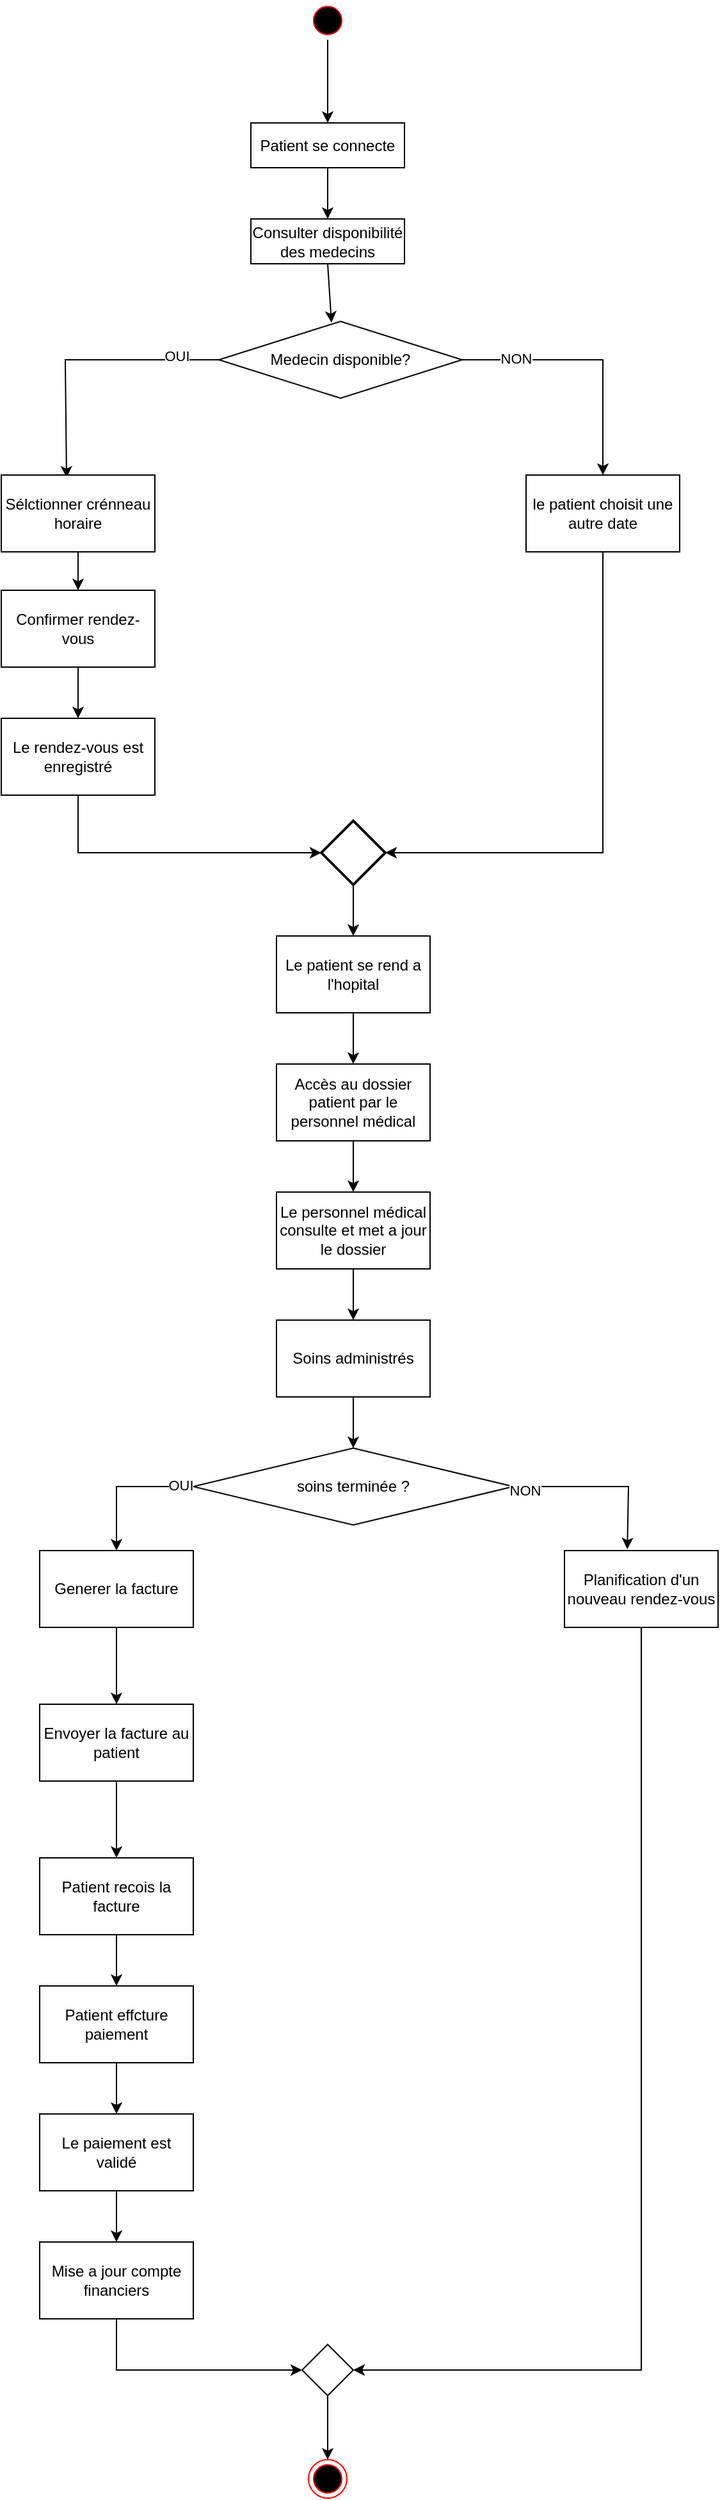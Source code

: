 <mxfile version="24.7.17">
  <diagram name="Page-1" id="GZgtaJvohxDp8lhhSS_S">
    <mxGraphModel dx="1467" dy="723" grid="1" gridSize="10" guides="1" tooltips="1" connect="1" arrows="1" fold="1" page="1" pageScale="1" pageWidth="827" pageHeight="1169" math="0" shadow="0">
      <root>
        <mxCell id="0" />
        <mxCell id="1" parent="0" />
        <mxCell id="eSmLKG9DAwGzTFis2q2t-7" value="" style="edgeStyle=orthogonalEdgeStyle;rounded=0;orthogonalLoop=1;jettySize=auto;html=1;" edge="1" parent="1" source="eSmLKG9DAwGzTFis2q2t-2" target="eSmLKG9DAwGzTFis2q2t-6">
          <mxGeometry relative="1" as="geometry" />
        </mxCell>
        <mxCell id="eSmLKG9DAwGzTFis2q2t-2" value="" style="ellipse;html=1;shape=startState;fillColor=#000000;strokeColor=#ff0000;" vertex="1" parent="1">
          <mxGeometry x="430" y="30" width="30" height="30" as="geometry" />
        </mxCell>
        <mxCell id="eSmLKG9DAwGzTFis2q2t-10" value="" style="edgeStyle=orthogonalEdgeStyle;rounded=0;orthogonalLoop=1;jettySize=auto;html=1;" edge="1" parent="1" source="eSmLKG9DAwGzTFis2q2t-6" target="eSmLKG9DAwGzTFis2q2t-9">
          <mxGeometry relative="1" as="geometry" />
        </mxCell>
        <mxCell id="eSmLKG9DAwGzTFis2q2t-6" value="Patient se connecte" style="whiteSpace=wrap;html=1;fillColor=#FFFFFF;strokeColor=#000000;" vertex="1" parent="1">
          <mxGeometry x="385" y="125" width="120" height="35" as="geometry" />
        </mxCell>
        <mxCell id="eSmLKG9DAwGzTFis2q2t-9" value="Consulter disponibilité des medecins" style="whiteSpace=wrap;html=1;fillColor=#FFFFFF;strokeColor=#000000;" vertex="1" parent="1">
          <mxGeometry x="385" y="200" width="120" height="35" as="geometry" />
        </mxCell>
        <mxCell id="eSmLKG9DAwGzTFis2q2t-12" value="Medecin disponible?" style="rhombus;whiteSpace=wrap;html=1;" vertex="1" parent="1">
          <mxGeometry x="360" y="280" width="190" height="60" as="geometry" />
        </mxCell>
        <mxCell id="eSmLKG9DAwGzTFis2q2t-13" value="" style="endArrow=classic;html=1;rounded=0;entryX=0.463;entryY=0.017;entryDx=0;entryDy=0;entryPerimeter=0;exitX=0.5;exitY=1;exitDx=0;exitDy=0;" edge="1" parent="1" source="eSmLKG9DAwGzTFis2q2t-9" target="eSmLKG9DAwGzTFis2q2t-12">
          <mxGeometry width="50" height="50" relative="1" as="geometry">
            <mxPoint x="448" y="240" as="sourcePoint" />
            <mxPoint x="300" y="240" as="targetPoint" />
          </mxGeometry>
        </mxCell>
        <mxCell id="eSmLKG9DAwGzTFis2q2t-14" value="" style="endArrow=classic;html=1;rounded=0;exitX=0;exitY=0.5;exitDx=0;exitDy=0;entryX=0.425;entryY=0.033;entryDx=0;entryDy=0;entryPerimeter=0;" edge="1" parent="1" source="eSmLKG9DAwGzTFis2q2t-12" target="eSmLKG9DAwGzTFis2q2t-16">
          <mxGeometry width="50" height="50" relative="1" as="geometry">
            <mxPoint x="260" y="320" as="sourcePoint" />
            <mxPoint x="240" y="400" as="targetPoint" />
            <Array as="points">
              <mxPoint x="240" y="310" />
            </Array>
          </mxGeometry>
        </mxCell>
        <mxCell id="eSmLKG9DAwGzTFis2q2t-51" value="OUI" style="edgeLabel;html=1;align=center;verticalAlign=middle;resizable=0;points=[];" vertex="1" connectable="0" parent="eSmLKG9DAwGzTFis2q2t-14">
          <mxGeometry x="-0.682" y="-3" relative="1" as="geometry">
            <mxPoint as="offset" />
          </mxGeometry>
        </mxCell>
        <mxCell id="eSmLKG9DAwGzTFis2q2t-15" value="" style="endArrow=classic;html=1;rounded=0;entryX=0.5;entryY=0;entryDx=0;entryDy=0;" edge="1" parent="1" target="eSmLKG9DAwGzTFis2q2t-17">
          <mxGeometry width="50" height="50" relative="1" as="geometry">
            <mxPoint x="550" y="310" as="sourcePoint" />
            <mxPoint x="680" y="400" as="targetPoint" />
            <Array as="points">
              <mxPoint x="660" y="310" />
            </Array>
          </mxGeometry>
        </mxCell>
        <mxCell id="eSmLKG9DAwGzTFis2q2t-52" value="NON" style="edgeLabel;html=1;align=center;verticalAlign=middle;resizable=0;points=[];" vertex="1" connectable="0" parent="eSmLKG9DAwGzTFis2q2t-15">
          <mxGeometry x="-0.587" y="1" relative="1" as="geometry">
            <mxPoint as="offset" />
          </mxGeometry>
        </mxCell>
        <mxCell id="eSmLKG9DAwGzTFis2q2t-16" value="Sélctionner crénneau horaire" style="rounded=0;whiteSpace=wrap;html=1;" vertex="1" parent="1">
          <mxGeometry x="190" y="400" width="120" height="60" as="geometry" />
        </mxCell>
        <mxCell id="eSmLKG9DAwGzTFis2q2t-17" value="le patient choisit une autre date" style="rounded=0;whiteSpace=wrap;html=1;" vertex="1" parent="1">
          <mxGeometry x="600" y="400" width="120" height="60" as="geometry" />
        </mxCell>
        <mxCell id="eSmLKG9DAwGzTFis2q2t-18" value="" style="endArrow=classic;html=1;rounded=0;exitX=0.5;exitY=1;exitDx=0;exitDy=0;entryX=0.5;entryY=0;entryDx=0;entryDy=0;" edge="1" parent="1" source="eSmLKG9DAwGzTFis2q2t-16" target="eSmLKG9DAwGzTFis2q2t-19">
          <mxGeometry width="50" height="50" relative="1" as="geometry">
            <mxPoint x="200" y="560" as="sourcePoint" />
            <mxPoint x="250" y="510" as="targetPoint" />
          </mxGeometry>
        </mxCell>
        <mxCell id="eSmLKG9DAwGzTFis2q2t-19" value="Confirmer rendez-vous" style="rounded=0;whiteSpace=wrap;html=1;" vertex="1" parent="1">
          <mxGeometry x="190" y="490" width="120" height="60" as="geometry" />
        </mxCell>
        <mxCell id="eSmLKG9DAwGzTFis2q2t-20" value="Le rendez-vous est enregistré" style="rounded=0;whiteSpace=wrap;html=1;" vertex="1" parent="1">
          <mxGeometry x="190" y="590" width="120" height="60" as="geometry" />
        </mxCell>
        <mxCell id="eSmLKG9DAwGzTFis2q2t-21" value="" style="endArrow=classic;html=1;rounded=0;exitX=0.5;exitY=1;exitDx=0;exitDy=0;entryX=0.5;entryY=0;entryDx=0;entryDy=0;" edge="1" parent="1" source="eSmLKG9DAwGzTFis2q2t-19" target="eSmLKG9DAwGzTFis2q2t-20">
          <mxGeometry width="50" height="50" relative="1" as="geometry">
            <mxPoint x="50" y="650" as="sourcePoint" />
            <mxPoint x="100" y="600" as="targetPoint" />
          </mxGeometry>
        </mxCell>
        <mxCell id="eSmLKG9DAwGzTFis2q2t-22" value="" style="strokeWidth=2;html=1;shape=mxgraph.flowchart.decision;whiteSpace=wrap;" vertex="1" parent="1">
          <mxGeometry x="440" y="670" width="50" height="50" as="geometry" />
        </mxCell>
        <mxCell id="eSmLKG9DAwGzTFis2q2t-23" value="" style="endArrow=classic;html=1;rounded=0;exitX=0.5;exitY=1;exitDx=0;exitDy=0;entryX=0;entryY=0.5;entryDx=0;entryDy=0;entryPerimeter=0;" edge="1" parent="1" source="eSmLKG9DAwGzTFis2q2t-20" target="eSmLKG9DAwGzTFis2q2t-22">
          <mxGeometry width="50" height="50" relative="1" as="geometry">
            <mxPoint x="250" y="740" as="sourcePoint" />
            <mxPoint x="360" y="700" as="targetPoint" />
            <Array as="points">
              <mxPoint x="250" y="695" />
            </Array>
          </mxGeometry>
        </mxCell>
        <mxCell id="eSmLKG9DAwGzTFis2q2t-24" value="" style="endArrow=classic;html=1;rounded=0;exitX=0.5;exitY=1;exitDx=0;exitDy=0;entryX=1;entryY=0.5;entryDx=0;entryDy=0;entryPerimeter=0;" edge="1" parent="1" source="eSmLKG9DAwGzTFis2q2t-17" target="eSmLKG9DAwGzTFis2q2t-22">
          <mxGeometry width="50" height="50" relative="1" as="geometry">
            <mxPoint x="650" y="580" as="sourcePoint" />
            <mxPoint x="590" y="680" as="targetPoint" />
            <Array as="points">
              <mxPoint x="660" y="695" />
            </Array>
          </mxGeometry>
        </mxCell>
        <mxCell id="eSmLKG9DAwGzTFis2q2t-25" value="" style="endArrow=classic;html=1;rounded=0;exitX=0.5;exitY=1;exitDx=0;exitDy=0;exitPerimeter=0;entryX=0.5;entryY=0;entryDx=0;entryDy=0;" edge="1" parent="1" source="eSmLKG9DAwGzTFis2q2t-22" target="eSmLKG9DAwGzTFis2q2t-26">
          <mxGeometry width="50" height="50" relative="1" as="geometry">
            <mxPoint x="480" y="800" as="sourcePoint" />
            <mxPoint x="465" y="760" as="targetPoint" />
          </mxGeometry>
        </mxCell>
        <mxCell id="eSmLKG9DAwGzTFis2q2t-26" value="Le patient se rend a l&#39;hopital" style="rounded=0;whiteSpace=wrap;html=1;" vertex="1" parent="1">
          <mxGeometry x="405" y="760" width="120" height="60" as="geometry" />
        </mxCell>
        <mxCell id="eSmLKG9DAwGzTFis2q2t-27" value="Accès au dossier patient par le personnel médical" style="rounded=0;whiteSpace=wrap;html=1;" vertex="1" parent="1">
          <mxGeometry x="405" y="860" width="120" height="60" as="geometry" />
        </mxCell>
        <mxCell id="eSmLKG9DAwGzTFis2q2t-28" value="Le personnel médical consulte et met a jour le dossier" style="rounded=0;whiteSpace=wrap;html=1;" vertex="1" parent="1">
          <mxGeometry x="405" y="960" width="120" height="60" as="geometry" />
        </mxCell>
        <mxCell id="eSmLKG9DAwGzTFis2q2t-29" value="Soins administrés" style="rounded=0;whiteSpace=wrap;html=1;" vertex="1" parent="1">
          <mxGeometry x="405" y="1060" width="120" height="60" as="geometry" />
        </mxCell>
        <mxCell id="eSmLKG9DAwGzTFis2q2t-30" value="" style="endArrow=classic;html=1;rounded=0;exitX=0.5;exitY=1;exitDx=0;exitDy=0;entryX=0.5;entryY=0;entryDx=0;entryDy=0;" edge="1" parent="1" source="eSmLKG9DAwGzTFis2q2t-26" target="eSmLKG9DAwGzTFis2q2t-27">
          <mxGeometry width="50" height="50" relative="1" as="geometry">
            <mxPoint x="250" y="870" as="sourcePoint" />
            <mxPoint x="300" y="820" as="targetPoint" />
          </mxGeometry>
        </mxCell>
        <mxCell id="eSmLKG9DAwGzTFis2q2t-31" value="" style="endArrow=classic;html=1;rounded=0;exitX=0.5;exitY=1;exitDx=0;exitDy=0;entryX=0.5;entryY=0;entryDx=0;entryDy=0;" edge="1" parent="1" source="eSmLKG9DAwGzTFis2q2t-27" target="eSmLKG9DAwGzTFis2q2t-28">
          <mxGeometry width="50" height="50" relative="1" as="geometry">
            <mxPoint x="240" y="1030" as="sourcePoint" />
            <mxPoint x="290" y="980" as="targetPoint" />
          </mxGeometry>
        </mxCell>
        <mxCell id="eSmLKG9DAwGzTFis2q2t-32" value="" style="endArrow=classic;html=1;rounded=0;exitX=0.5;exitY=1;exitDx=0;exitDy=0;entryX=0.5;entryY=0;entryDx=0;entryDy=0;" edge="1" parent="1" source="eSmLKG9DAwGzTFis2q2t-28" target="eSmLKG9DAwGzTFis2q2t-29">
          <mxGeometry width="50" height="50" relative="1" as="geometry">
            <mxPoint x="200" y="1090" as="sourcePoint" />
            <mxPoint x="250" y="1040" as="targetPoint" />
          </mxGeometry>
        </mxCell>
        <mxCell id="eSmLKG9DAwGzTFis2q2t-33" value="soins terminée ?" style="rhombus;whiteSpace=wrap;html=1;" vertex="1" parent="1">
          <mxGeometry x="340" y="1160" width="250" height="60" as="geometry" />
        </mxCell>
        <mxCell id="eSmLKG9DAwGzTFis2q2t-34" value="" style="endArrow=classic;html=1;rounded=0;entryX=0.5;entryY=0;entryDx=0;entryDy=0;exitX=0.5;exitY=1;exitDx=0;exitDy=0;" edge="1" parent="1" source="eSmLKG9DAwGzTFis2q2t-29" target="eSmLKG9DAwGzTFis2q2t-33">
          <mxGeometry width="50" height="50" relative="1" as="geometry">
            <mxPoint x="290" y="1180" as="sourcePoint" />
            <mxPoint x="340" y="1130" as="targetPoint" />
          </mxGeometry>
        </mxCell>
        <mxCell id="eSmLKG9DAwGzTFis2q2t-35" value="" style="endArrow=classic;html=1;rounded=0;exitX=0;exitY=0.5;exitDx=0;exitDy=0;entryX=0.5;entryY=0;entryDx=0;entryDy=0;" edge="1" parent="1" source="eSmLKG9DAwGzTFis2q2t-33" target="eSmLKG9DAwGzTFis2q2t-40">
          <mxGeometry width="50" height="50" relative="1" as="geometry">
            <mxPoint x="230" y="1180" as="sourcePoint" />
            <mxPoint x="280" y="1240" as="targetPoint" />
            <Array as="points">
              <mxPoint x="280" y="1190" />
            </Array>
          </mxGeometry>
        </mxCell>
        <mxCell id="eSmLKG9DAwGzTFis2q2t-37" value="OUI" style="edgeLabel;html=1;align=center;verticalAlign=middle;resizable=0;points=[];" vertex="1" connectable="0" parent="eSmLKG9DAwGzTFis2q2t-35">
          <mxGeometry x="-0.817" y="-1" relative="1" as="geometry">
            <mxPoint as="offset" />
          </mxGeometry>
        </mxCell>
        <mxCell id="eSmLKG9DAwGzTFis2q2t-36" value="" style="endArrow=classic;html=1;rounded=0;exitX=1;exitY=0.5;exitDx=0;exitDy=0;entryX=0.409;entryY=-0.017;entryDx=0;entryDy=0;entryPerimeter=0;" edge="1" parent="1" source="eSmLKG9DAwGzTFis2q2t-33" target="eSmLKG9DAwGzTFis2q2t-39">
          <mxGeometry width="50" height="50" relative="1" as="geometry">
            <mxPoint x="600" y="1200" as="sourcePoint" />
            <mxPoint x="680" y="1250" as="targetPoint" />
            <Array as="points">
              <mxPoint x="680" y="1190" />
            </Array>
          </mxGeometry>
        </mxCell>
        <mxCell id="eSmLKG9DAwGzTFis2q2t-38" value="NON" style="edgeLabel;html=1;align=center;verticalAlign=middle;resizable=0;points=[];" vertex="1" connectable="0" parent="eSmLKG9DAwGzTFis2q2t-36">
          <mxGeometry x="-0.874" y="-3" relative="1" as="geometry">
            <mxPoint as="offset" />
          </mxGeometry>
        </mxCell>
        <mxCell id="eSmLKG9DAwGzTFis2q2t-39" value="Planification d&#39;un nouveau rendez-vous" style="rounded=0;whiteSpace=wrap;html=1;" vertex="1" parent="1">
          <mxGeometry x="630" y="1240" width="120" height="60" as="geometry" />
        </mxCell>
        <mxCell id="eSmLKG9DAwGzTFis2q2t-40" value="Generer la facture" style="rounded=0;whiteSpace=wrap;html=1;" vertex="1" parent="1">
          <mxGeometry x="220" y="1240" width="120" height="60" as="geometry" />
        </mxCell>
        <mxCell id="eSmLKG9DAwGzTFis2q2t-41" value="" style="endArrow=classic;html=1;rounded=0;exitX=0.5;exitY=1;exitDx=0;exitDy=0;entryX=0.5;entryY=0;entryDx=0;entryDy=0;" edge="1" parent="1" source="eSmLKG9DAwGzTFis2q2t-40" target="eSmLKG9DAwGzTFis2q2t-42">
          <mxGeometry width="50" height="50" relative="1" as="geometry">
            <mxPoint x="260" y="1430" as="sourcePoint" />
            <mxPoint x="280" y="1360" as="targetPoint" />
          </mxGeometry>
        </mxCell>
        <mxCell id="eSmLKG9DAwGzTFis2q2t-42" value="Envoyer la facture au patient" style="rounded=0;whiteSpace=wrap;html=1;" vertex="1" parent="1">
          <mxGeometry x="220" y="1360" width="120" height="60" as="geometry" />
        </mxCell>
        <mxCell id="eSmLKG9DAwGzTFis2q2t-43" value="Patient recois la facture" style="rounded=0;whiteSpace=wrap;html=1;" vertex="1" parent="1">
          <mxGeometry x="220" y="1480" width="120" height="60" as="geometry" />
        </mxCell>
        <mxCell id="eSmLKG9DAwGzTFis2q2t-44" value="" style="endArrow=classic;html=1;rounded=0;exitX=0.5;exitY=1;exitDx=0;exitDy=0;entryX=0.5;entryY=0;entryDx=0;entryDy=0;" edge="1" parent="1" source="eSmLKG9DAwGzTFis2q2t-42" target="eSmLKG9DAwGzTFis2q2t-43">
          <mxGeometry width="50" height="50" relative="1" as="geometry">
            <mxPoint x="100" y="1510" as="sourcePoint" />
            <mxPoint x="150" y="1460" as="targetPoint" />
          </mxGeometry>
        </mxCell>
        <mxCell id="eSmLKG9DAwGzTFis2q2t-45" value="Patient effcture paiement" style="rounded=0;whiteSpace=wrap;html=1;" vertex="1" parent="1">
          <mxGeometry x="220" y="1580" width="120" height="60" as="geometry" />
        </mxCell>
        <mxCell id="eSmLKG9DAwGzTFis2q2t-46" value="" style="endArrow=classic;html=1;rounded=0;exitX=0.5;exitY=1;exitDx=0;exitDy=0;entryX=0.5;entryY=0;entryDx=0;entryDy=0;" edge="1" parent="1" source="eSmLKG9DAwGzTFis2q2t-43" target="eSmLKG9DAwGzTFis2q2t-45">
          <mxGeometry width="50" height="50" relative="1" as="geometry">
            <mxPoint x="60" y="1600" as="sourcePoint" />
            <mxPoint x="110" y="1550" as="targetPoint" />
          </mxGeometry>
        </mxCell>
        <mxCell id="eSmLKG9DAwGzTFis2q2t-47" value="Le paiement est validé" style="rounded=0;whiteSpace=wrap;html=1;" vertex="1" parent="1">
          <mxGeometry x="220" y="1680" width="120" height="60" as="geometry" />
        </mxCell>
        <mxCell id="eSmLKG9DAwGzTFis2q2t-48" value="" style="endArrow=classic;html=1;rounded=0;exitX=0.5;exitY=1;exitDx=0;exitDy=0;entryX=0.5;entryY=0;entryDx=0;entryDy=0;" edge="1" parent="1" source="eSmLKG9DAwGzTFis2q2t-45" target="eSmLKG9DAwGzTFis2q2t-47">
          <mxGeometry width="50" height="50" relative="1" as="geometry">
            <mxPoint x="90" y="1720" as="sourcePoint" />
            <mxPoint x="140" y="1670" as="targetPoint" />
          </mxGeometry>
        </mxCell>
        <mxCell id="eSmLKG9DAwGzTFis2q2t-49" value="Mise a jour compte financiers" style="rounded=0;whiteSpace=wrap;html=1;" vertex="1" parent="1">
          <mxGeometry x="220" y="1780" width="120" height="60" as="geometry" />
        </mxCell>
        <mxCell id="eSmLKG9DAwGzTFis2q2t-50" value="" style="endArrow=classic;html=1;rounded=0;exitX=0.5;exitY=1;exitDx=0;exitDy=0;entryX=0.5;entryY=0;entryDx=0;entryDy=0;" edge="1" parent="1" source="eSmLKG9DAwGzTFis2q2t-47" target="eSmLKG9DAwGzTFis2q2t-49">
          <mxGeometry width="50" height="50" relative="1" as="geometry">
            <mxPoint x="120" y="1800" as="sourcePoint" />
            <mxPoint x="170" y="1750" as="targetPoint" />
          </mxGeometry>
        </mxCell>
        <mxCell id="eSmLKG9DAwGzTFis2q2t-53" value="" style="endArrow=classic;html=1;rounded=0;exitX=0.5;exitY=1;exitDx=0;exitDy=0;entryX=0;entryY=0.5;entryDx=0;entryDy=0;entryPerimeter=0;" edge="1" parent="1" source="eSmLKG9DAwGzTFis2q2t-49" target="eSmLKG9DAwGzTFis2q2t-54">
          <mxGeometry width="50" height="50" relative="1" as="geometry">
            <mxPoint x="270" y="1910" as="sourcePoint" />
            <mxPoint x="420" y="1880" as="targetPoint" />
            <Array as="points">
              <mxPoint x="280" y="1880" />
            </Array>
          </mxGeometry>
        </mxCell>
        <mxCell id="eSmLKG9DAwGzTFis2q2t-54" value="" style="rhombus;whiteSpace=wrap;html=1;" vertex="1" parent="1">
          <mxGeometry x="425" y="1860" width="40" height="40" as="geometry" />
        </mxCell>
        <mxCell id="eSmLKG9DAwGzTFis2q2t-55" value="" style="endArrow=classic;html=1;rounded=0;exitX=0.5;exitY=1;exitDx=0;exitDy=0;entryX=1;entryY=0.5;entryDx=0;entryDy=0;" edge="1" parent="1" source="eSmLKG9DAwGzTFis2q2t-39" target="eSmLKG9DAwGzTFis2q2t-54">
          <mxGeometry width="50" height="50" relative="1" as="geometry">
            <mxPoint x="660" y="1650" as="sourcePoint" />
            <mxPoint x="560" y="1850" as="targetPoint" />
            <Array as="points">
              <mxPoint x="690" y="1880" />
            </Array>
          </mxGeometry>
        </mxCell>
        <mxCell id="eSmLKG9DAwGzTFis2q2t-56" value="" style="endArrow=classic;html=1;rounded=0;exitX=0.5;exitY=1;exitDx=0;exitDy=0;entryX=0.5;entryY=0;entryDx=0;entryDy=0;" edge="1" parent="1" source="eSmLKG9DAwGzTFis2q2t-54" target="eSmLKG9DAwGzTFis2q2t-58">
          <mxGeometry width="50" height="50" relative="1" as="geometry">
            <mxPoint x="460" y="2020" as="sourcePoint" />
            <mxPoint x="445" y="1960" as="targetPoint" />
          </mxGeometry>
        </mxCell>
        <mxCell id="eSmLKG9DAwGzTFis2q2t-58" value="" style="ellipse;html=1;shape=endState;fillColor=#000000;strokeColor=#ff0000;" vertex="1" parent="1">
          <mxGeometry x="430" y="1950" width="30" height="30" as="geometry" />
        </mxCell>
      </root>
    </mxGraphModel>
  </diagram>
</mxfile>
